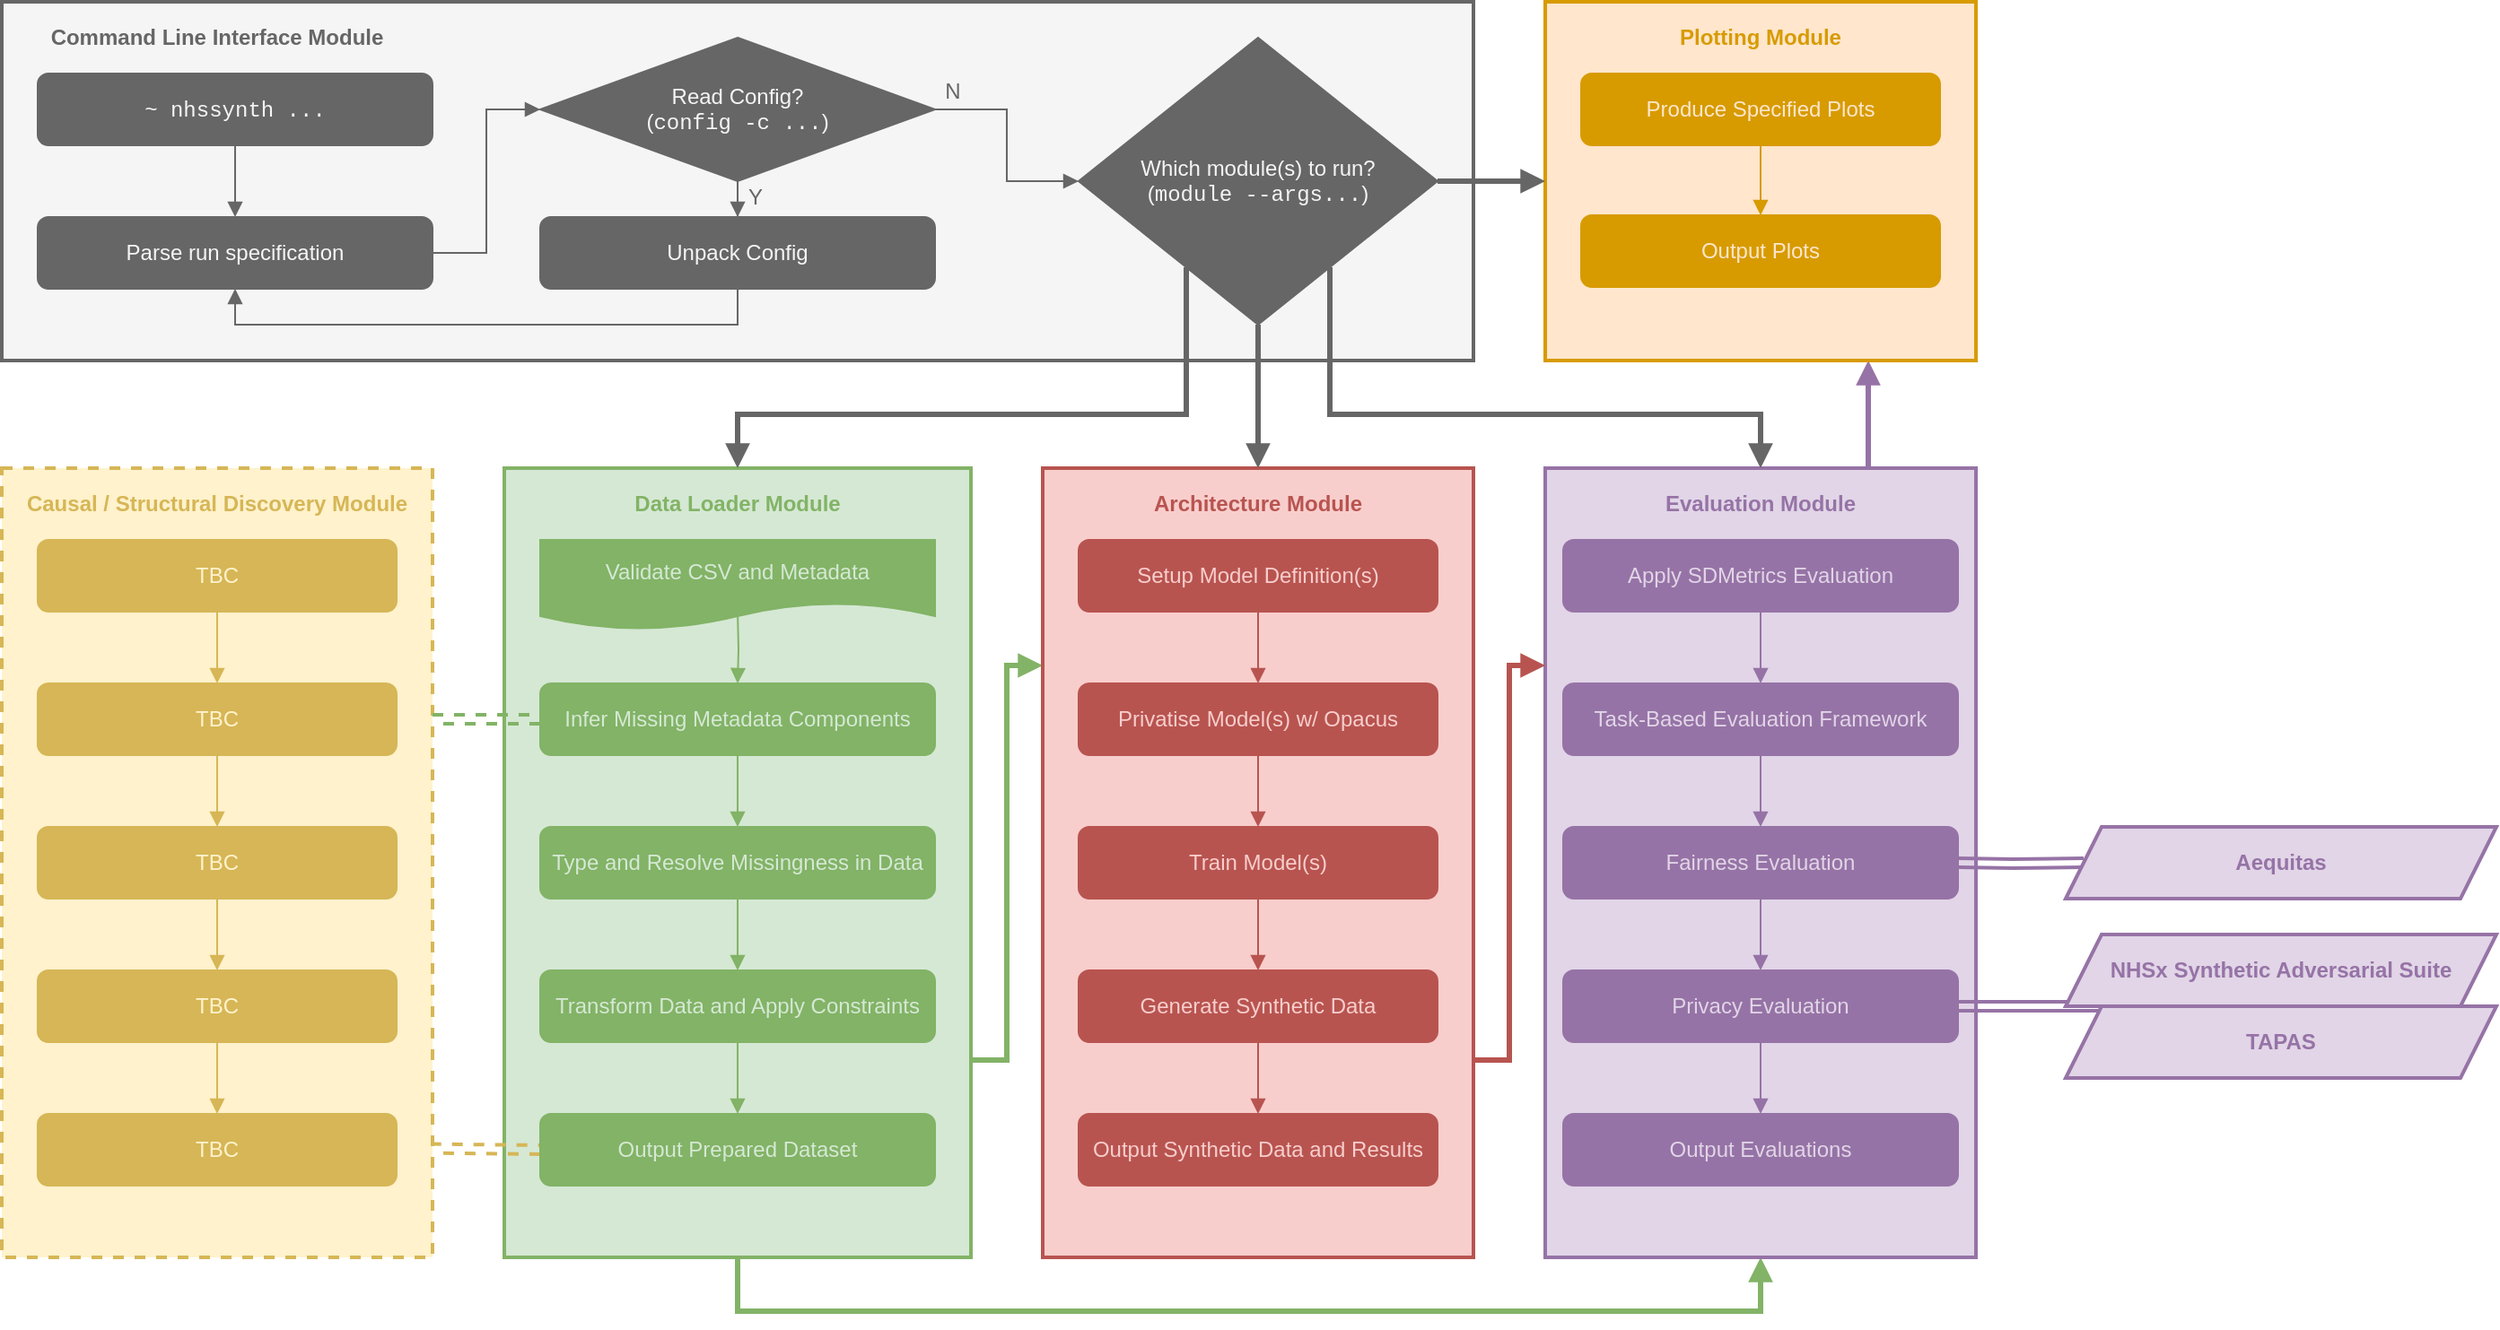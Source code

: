 <mxfile compressed="false" version="21.6.1" type="device">
  <diagram name="Page-1" id="PsCKSt-64k5CQ1qF0Ijy">
    <mxGraphModel dx="1222" dy="858" grid="1" gridSize="10" guides="1" tooltips="1" connect="1" arrows="1" fold="1" page="1" pageScale="1" pageWidth="2000" pageHeight="1000" math="0" shadow="0">
      <root>
        <mxCell id="0" />
        <mxCell id="1" parent="0" />
        <mxCell id="Sln4i85SB3qMOuH6Ym7y-39" style="edgeStyle=orthogonalEdgeStyle;rounded=0;orthogonalLoop=1;jettySize=auto;html=1;entryX=0;entryY=0.25;entryDx=0;entryDy=0;fontFamily=Helvetica;fontColor=#666666;fillColor=#d5e8d4;strokeColor=#82b366;strokeWidth=3;endArrow=block;endFill=1;exitX=1;exitY=0.75;exitDx=0;exitDy=0;" parent="1" source="ACNoox2-9j7IDCJrgEu1-1" target="ACNoox2-9j7IDCJrgEu1-44" edge="1">
          <mxGeometry relative="1" as="geometry" />
        </mxCell>
        <mxCell id="Sln4i85SB3qMOuH6Ym7y-49" style="edgeStyle=orthogonalEdgeStyle;rounded=0;orthogonalLoop=1;jettySize=auto;html=1;entryX=0.5;entryY=1;entryDx=0;entryDy=0;shadow=0;strokeWidth=3;fontFamily=Helvetica;fontColor=#FFE6CC;endArrow=block;endFill=1;fillColor=#d5e8d4;strokeColor=#82b366;" parent="1" source="ACNoox2-9j7IDCJrgEu1-1" target="ACNoox2-9j7IDCJrgEu1-31" edge="1">
          <mxGeometry relative="1" as="geometry">
            <Array as="points">
              <mxPoint x="450" y="770" />
              <mxPoint x="1020" y="770" />
            </Array>
          </mxGeometry>
        </mxCell>
        <mxCell id="ACNoox2-9j7IDCJrgEu1-1" value="" style="rounded=0;whiteSpace=wrap;html=1;fillColor=#D5E8D4;strokeColor=#82b366;strokeWidth=2;" parent="1" vertex="1">
          <mxGeometry x="320" y="300" width="260" height="440" as="geometry" />
        </mxCell>
        <mxCell id="Sln4i85SB3qMOuH6Ym7y-38" style="edgeStyle=orthogonalEdgeStyle;rounded=0;orthogonalLoop=1;jettySize=auto;html=1;exitX=0.995;exitY=0.862;exitDx=0;exitDy=0;entryX=0;entryY=0.5;entryDx=0;entryDy=0;fontFamily=Helvetica;fontColor=#666666;exitPerimeter=0;fillColor=#fff2cc;strokeColor=#d6b656;strokeWidth=2;shape=link;dashed=1;" parent="1" source="ACNoox2-9j7IDCJrgEu1-18" target="ACNoox2-9j7IDCJrgEu1-16" edge="1">
          <mxGeometry relative="1" as="geometry">
            <Array as="points">
              <mxPoint x="280" y="679" />
            </Array>
          </mxGeometry>
        </mxCell>
        <mxCell id="ACNoox2-9j7IDCJrgEu1-18" value="" style="rounded=0;whiteSpace=wrap;html=1;dashed=1;fillColor=#FFF2CC;strokeColor=#D6B656;strokeWidth=2;" parent="1" vertex="1">
          <mxGeometry x="40" y="300" width="240" height="440" as="geometry" />
        </mxCell>
        <mxCell id="Sln4i85SB3qMOuH6Ym7y-41" style="edgeStyle=orthogonalEdgeStyle;rounded=0;orthogonalLoop=1;jettySize=auto;html=1;entryX=0.75;entryY=1;entryDx=0;entryDy=0;fontFamily=Helvetica;fontColor=#666666;endArrow=block;endFill=1;fillColor=#e1d5e7;strokeColor=#9673a6;strokeWidth=3;" parent="1" source="ACNoox2-9j7IDCJrgEu1-31" target="Sln4i85SB3qMOuH6Ym7y-9" edge="1">
          <mxGeometry relative="1" as="geometry">
            <Array as="points">
              <mxPoint x="1080" y="270" />
              <mxPoint x="1080" y="270" />
            </Array>
          </mxGeometry>
        </mxCell>
        <mxCell id="ACNoox2-9j7IDCJrgEu1-31" value="" style="rounded=0;whiteSpace=wrap;html=1;arcSize=5;fillColor=#E1D5E7;strokeColor=#9673a6;strokeWidth=2;" parent="1" vertex="1">
          <mxGeometry x="900" y="300" width="240" height="440" as="geometry" />
        </mxCell>
        <mxCell id="ACNoox2-9j7IDCJrgEu1-26" value="" style="edgeStyle=orthogonalEdgeStyle;rounded=0;orthogonalLoop=1;jettySize=auto;html=1;endArrow=block;endFill=1;fillColor=#d5e8d4;strokeColor=#82b366;" parent="1" target="ACNoox2-9j7IDCJrgEu1-22" edge="1">
          <mxGeometry relative="1" as="geometry">
            <mxPoint x="450" y="380" as="sourcePoint" />
          </mxGeometry>
        </mxCell>
        <mxCell id="ACNoox2-9j7IDCJrgEu1-11" value="Data Loader Module" style="text;html=1;strokeColor=none;fillColor=none;align=center;verticalAlign=middle;whiteSpace=wrap;rounded=0;rotation=0;fontColor=#82B366;fontStyle=1" parent="1" vertex="1">
          <mxGeometry x="370" y="300" width="160" height="40" as="geometry" />
        </mxCell>
        <mxCell id="ACNoox2-9j7IDCJrgEu1-28" value="" style="edgeStyle=orthogonalEdgeStyle;rounded=0;orthogonalLoop=1;jettySize=auto;html=1;endArrow=block;endFill=1;fillColor=#d5e8d4;strokeColor=#82b366;" parent="1" source="ACNoox2-9j7IDCJrgEu1-15" target="ACNoox2-9j7IDCJrgEu1-23" edge="1">
          <mxGeometry relative="1" as="geometry" />
        </mxCell>
        <mxCell id="Sln4i85SB3qMOuH6Ym7y-37" style="edgeStyle=orthogonalEdgeStyle;rounded=0;orthogonalLoop=1;jettySize=auto;html=1;fontFamily=Helvetica;fontColor=#666666;shape=link;strokeWidth=2;fillColor=#d5e8d4;strokeColor=#82b366;dashed=1;" parent="1" edge="1">
          <mxGeometry relative="1" as="geometry">
            <mxPoint x="280" y="440" as="targetPoint" />
            <Array as="points">
              <mxPoint x="280" y="440" />
            </Array>
            <mxPoint x="340" y="440" as="sourcePoint" />
          </mxGeometry>
        </mxCell>
        <mxCell id="ACNoox2-9j7IDCJrgEu1-15" value="Type and Resolve Missingness in Data" style="rounded=1;whiteSpace=wrap;html=1;fillColor=#82B366;strokeColor=#82B366;fontColor=#D5E8D4;" parent="1" vertex="1">
          <mxGeometry x="340" y="500" width="220" height="40" as="geometry" />
        </mxCell>
        <mxCell id="ACNoox2-9j7IDCJrgEu1-16" value="Output Prepared Dataset" style="rounded=1;whiteSpace=wrap;html=1;fillColor=#82B366;strokeColor=#82B366;fontColor=#D5E8D4;" parent="1" vertex="1">
          <mxGeometry x="340" y="660" width="220" height="40" as="geometry" />
        </mxCell>
        <mxCell id="ACNoox2-9j7IDCJrgEu1-19" value="Causal / Structural Discovery Module" style="text;html=1;strokeColor=none;fillColor=none;align=center;verticalAlign=middle;whiteSpace=wrap;rounded=0;fontStyle=1;fontColor=#D6B656;" parent="1" vertex="1">
          <mxGeometry x="50" y="300" width="220" height="40" as="geometry" />
        </mxCell>
        <mxCell id="ACNoox2-9j7IDCJrgEu1-27" value="" style="edgeStyle=orthogonalEdgeStyle;rounded=0;orthogonalLoop=1;jettySize=auto;html=1;endArrow=block;endFill=1;fillColor=#d5e8d4;strokeColor=#82b366;" parent="1" source="ACNoox2-9j7IDCJrgEu1-22" target="ACNoox2-9j7IDCJrgEu1-15" edge="1">
          <mxGeometry relative="1" as="geometry" />
        </mxCell>
        <mxCell id="ACNoox2-9j7IDCJrgEu1-22" value="Infer Missing Metadata Components" style="rounded=1;whiteSpace=wrap;html=1;fillColor=#82B366;strokeColor=#82B366;fontColor=#D5E8D4;" parent="1" vertex="1">
          <mxGeometry x="340" y="420" width="220" height="40" as="geometry" />
        </mxCell>
        <mxCell id="ACNoox2-9j7IDCJrgEu1-29" value="" style="edgeStyle=orthogonalEdgeStyle;rounded=0;orthogonalLoop=1;jettySize=auto;html=1;endArrow=block;endFill=1;fillColor=#d5e8d4;strokeColor=#82b366;" parent="1" source="ACNoox2-9j7IDCJrgEu1-23" target="ACNoox2-9j7IDCJrgEu1-16" edge="1">
          <mxGeometry relative="1" as="geometry" />
        </mxCell>
        <mxCell id="ACNoox2-9j7IDCJrgEu1-23" value="Transform Data and Apply Constraints" style="rounded=1;whiteSpace=wrap;html=1;fillColor=#82B366;strokeColor=#82B366;fontColor=#D5E8D4;" parent="1" vertex="1">
          <mxGeometry x="340" y="580" width="220" height="40" as="geometry" />
        </mxCell>
        <mxCell id="ACNoox2-9j7IDCJrgEu1-32" value="Evaluation Module" style="text;html=1;strokeColor=none;fillColor=none;align=center;verticalAlign=middle;whiteSpace=wrap;rounded=0;rotation=0;fontColor=#9673A6;fontStyle=1" parent="1" vertex="1">
          <mxGeometry x="940" y="300" width="160" height="40" as="geometry" />
        </mxCell>
        <mxCell id="ACNoox2-9j7IDCJrgEu1-59" value="" style="edgeStyle=orthogonalEdgeStyle;rounded=0;orthogonalLoop=1;jettySize=auto;html=1;fillColor=#e1d5e7;strokeColor=#9673a6;endArrow=block;endFill=1;" parent="1" source="ACNoox2-9j7IDCJrgEu1-35" target="ACNoox2-9j7IDCJrgEu1-38" edge="1">
          <mxGeometry relative="1" as="geometry" />
        </mxCell>
        <mxCell id="ACNoox2-9j7IDCJrgEu1-35" value="Apply SDMetrics Evaluation" style="rounded=1;whiteSpace=wrap;html=1;fillColor=#9673A6;strokeColor=#9673A6;fontColor=#E1D5E7;" parent="1" vertex="1">
          <mxGeometry x="910" y="340" width="220" height="40" as="geometry" />
        </mxCell>
        <mxCell id="Sln4i85SB3qMOuH6Ym7y-35" value="" style="edgeStyle=orthogonalEdgeStyle;rounded=0;orthogonalLoop=1;jettySize=auto;html=1;fontFamily=Helvetica;fontColor=#666666;fillColor=#e1d5e7;strokeColor=#9673a6;endArrow=block;endFill=1;" parent="1" source="ACNoox2-9j7IDCJrgEu1-36" target="ACNoox2-9j7IDCJrgEu1-52" edge="1">
          <mxGeometry relative="1" as="geometry" />
        </mxCell>
        <mxCell id="ACNoox2-9j7IDCJrgEu1-36" value="Fairness Evaluation" style="rounded=1;whiteSpace=wrap;html=1;fillColor=#9673A6;strokeColor=#9673A6;fontColor=#E1D5E7;" parent="1" vertex="1">
          <mxGeometry x="910" y="500" width="220" height="40" as="geometry" />
        </mxCell>
        <mxCell id="ACNoox2-9j7IDCJrgEu1-60" value="" style="edgeStyle=orthogonalEdgeStyle;rounded=0;orthogonalLoop=1;jettySize=auto;html=1;fillColor=#e1d5e7;strokeColor=#9673a6;endArrow=block;endFill=1;" parent="1" source="ACNoox2-9j7IDCJrgEu1-38" target="ACNoox2-9j7IDCJrgEu1-36" edge="1">
          <mxGeometry relative="1" as="geometry" />
        </mxCell>
        <mxCell id="Sln4i85SB3qMOuH6Ym7y-33" value="" style="edgeStyle=orthogonalEdgeStyle;rounded=0;orthogonalLoop=1;jettySize=auto;html=1;fontFamily=Helvetica;fontColor=#666666;shape=link;strokeWidth=2;fillColor=#e1d5e7;strokeColor=#9673a6;" parent="1" target="ACNoox2-9j7IDCJrgEu1-42" edge="1">
          <mxGeometry relative="1" as="geometry">
            <mxPoint x="1130" y="520" as="sourcePoint" />
          </mxGeometry>
        </mxCell>
        <mxCell id="ACNoox2-9j7IDCJrgEu1-38" value="Task-Based Evaluation Framework" style="rounded=1;whiteSpace=wrap;html=1;fillColor=#9673A6;strokeColor=#9673A6;fontColor=#E1D5E7;" parent="1" vertex="1">
          <mxGeometry x="910" y="420" width="220" height="40" as="geometry" />
        </mxCell>
        <mxCell id="ACNoox2-9j7IDCJrgEu1-42" value="&lt;b&gt;Aequitas&lt;/b&gt;" style="shape=parallelogram;perimeter=parallelogramPerimeter;whiteSpace=wrap;html=1;fixedSize=1;rounded=0;glass=0;fillColor=#e1d5e7;strokeColor=#9673a6;strokeWidth=2;fontColor=#9673A6;" parent="1" vertex="1">
          <mxGeometry x="1190" y="500" width="240" height="40" as="geometry" />
        </mxCell>
        <mxCell id="Sln4i85SB3qMOuH6Ym7y-40" value="" style="edgeStyle=orthogonalEdgeStyle;rounded=0;orthogonalLoop=1;jettySize=auto;html=1;fontFamily=Helvetica;fontColor=#666666;fillColor=#f8cecc;strokeColor=#b85450;strokeWidth=3;endArrow=block;endFill=1;exitX=1;exitY=0.75;exitDx=0;exitDy=0;entryX=0;entryY=0.25;entryDx=0;entryDy=0;" parent="1" source="ACNoox2-9j7IDCJrgEu1-44" target="ACNoox2-9j7IDCJrgEu1-31" edge="1">
          <mxGeometry relative="1" as="geometry">
            <mxPoint x="900" y="520" as="targetPoint" />
          </mxGeometry>
        </mxCell>
        <mxCell id="ACNoox2-9j7IDCJrgEu1-44" value="" style="rounded=0;whiteSpace=wrap;html=1;fillColor=#F8CECC;strokeColor=#b85450;strokeWidth=2;" parent="1" vertex="1">
          <mxGeometry x="620" y="300" width="240" height="440" as="geometry" />
        </mxCell>
        <mxCell id="ACNoox2-9j7IDCJrgEu1-45" value="Architecture Module" style="text;html=1;strokeColor=none;fillColor=none;align=center;verticalAlign=middle;whiteSpace=wrap;rounded=0;rotation=0;fontColor=#B85450;fontStyle=1" parent="1" vertex="1">
          <mxGeometry x="660" y="300" width="160" height="40" as="geometry" />
        </mxCell>
        <mxCell id="ACNoox2-9j7IDCJrgEu1-46" value="Train Model(s)" style="rounded=1;whiteSpace=wrap;html=1;fillColor=#B85450;strokeColor=#B85450;fontColor=#F8CECC;" parent="1" vertex="1">
          <mxGeometry x="640" y="500" width="200" height="40" as="geometry" />
        </mxCell>
        <mxCell id="Sln4i85SB3qMOuH6Ym7y-36" value="" style="edgeStyle=orthogonalEdgeStyle;rounded=0;orthogonalLoop=1;jettySize=auto;html=1;fontFamily=Helvetica;fontColor=#666666;fillColor=#e1d5e7;strokeColor=#9673a6;endArrow=block;endFill=1;" parent="1" source="ACNoox2-9j7IDCJrgEu1-52" target="ACNoox2-9j7IDCJrgEu1-83" edge="1">
          <mxGeometry relative="1" as="geometry" />
        </mxCell>
        <mxCell id="ACNoox2-9j7IDCJrgEu1-52" value="Privacy Evaluation" style="rounded=1;whiteSpace=wrap;html=1;fillColor=#9673A6;strokeColor=#9673A6;fontColor=#E1D5E7;" parent="1" vertex="1">
          <mxGeometry x="910" y="580" width="220" height="40" as="geometry" />
        </mxCell>
        <mxCell id="ACNoox2-9j7IDCJrgEu1-55" value="Generate Synthetic Data" style="rounded=1;whiteSpace=wrap;html=1;fillColor=#B85450;strokeColor=#B85450;fontColor=#F8CECC;" parent="1" vertex="1">
          <mxGeometry x="640" y="580" width="200" height="40" as="geometry" />
        </mxCell>
        <mxCell id="ACNoox2-9j7IDCJrgEu1-56" value="" style="endArrow=block;html=1;rounded=0;exitX=0.5;exitY=1;exitDx=0;exitDy=0;entryX=0.5;entryY=0;entryDx=0;entryDy=0;endFill=1;fillColor=#f8cecc;strokeColor=#b85450;" parent="1" source="ACNoox2-9j7IDCJrgEu1-46" target="ACNoox2-9j7IDCJrgEu1-55" edge="1">
          <mxGeometry width="50" height="50" relative="1" as="geometry">
            <mxPoint x="950" y="520" as="sourcePoint" />
            <mxPoint x="1000" y="470" as="targetPoint" />
          </mxGeometry>
        </mxCell>
        <mxCell id="ACNoox2-9j7IDCJrgEu1-67" value="Setup Model Definition(s)" style="rounded=1;whiteSpace=wrap;html=1;fillColor=#B85450;strokeColor=#B85450;fontColor=#F8CECC;" parent="1" vertex="1">
          <mxGeometry x="640" y="340" width="200" height="40" as="geometry" />
        </mxCell>
        <mxCell id="ACNoox2-9j7IDCJrgEu1-72" value="Output Synthetic Data and Results" style="rounded=1;whiteSpace=wrap;html=1;fillColor=#B85450;strokeColor=#B85450;fontColor=#F8CECC;" parent="1" vertex="1">
          <mxGeometry x="640" y="660" width="200" height="40" as="geometry" />
        </mxCell>
        <mxCell id="ACNoox2-9j7IDCJrgEu1-73" value="Privatise Model(s) w/ Opacus" style="rounded=1;whiteSpace=wrap;html=1;fillColor=#B85450;strokeColor=#B85450;fontColor=#F8CECC;" parent="1" vertex="1">
          <mxGeometry x="640" y="420" width="200" height="40" as="geometry" />
        </mxCell>
        <mxCell id="ACNoox2-9j7IDCJrgEu1-76" value="" style="endArrow=block;html=1;rounded=0;exitX=0.5;exitY=1;exitDx=0;exitDy=0;endFill=1;fillColor=#f8cecc;strokeColor=#b85450;" parent="1" source="ACNoox2-9j7IDCJrgEu1-67" edge="1">
          <mxGeometry width="50" height="50" relative="1" as="geometry">
            <mxPoint x="750" y="550" as="sourcePoint" />
            <mxPoint x="740" y="420" as="targetPoint" />
          </mxGeometry>
        </mxCell>
        <mxCell id="ACNoox2-9j7IDCJrgEu1-77" value="" style="endArrow=block;html=1;rounded=0;exitX=0.5;exitY=1;exitDx=0;exitDy=0;entryX=0.5;entryY=0;entryDx=0;entryDy=0;endFill=1;fillColor=#f8cecc;strokeColor=#b85450;" parent="1" source="ACNoox2-9j7IDCJrgEu1-73" target="ACNoox2-9j7IDCJrgEu1-46" edge="1">
          <mxGeometry width="50" height="50" relative="1" as="geometry">
            <mxPoint x="760" y="560" as="sourcePoint" />
            <mxPoint x="760" y="600" as="targetPoint" />
          </mxGeometry>
        </mxCell>
        <mxCell id="ACNoox2-9j7IDCJrgEu1-79" value="" style="endArrow=block;html=1;rounded=0;exitX=0.5;exitY=1;exitDx=0;exitDy=0;entryX=0.5;entryY=0;entryDx=0;entryDy=0;endFill=1;fillColor=#f8cecc;strokeColor=#b85450;" parent="1" source="ACNoox2-9j7IDCJrgEu1-55" target="ACNoox2-9j7IDCJrgEu1-72" edge="1">
          <mxGeometry width="50" height="50" relative="1" as="geometry">
            <mxPoint x="770" y="570" as="sourcePoint" />
            <mxPoint x="770" y="610" as="targetPoint" />
          </mxGeometry>
        </mxCell>
        <mxCell id="ACNoox2-9j7IDCJrgEu1-83" value="Output Evaluations" style="rounded=1;whiteSpace=wrap;html=1;fillColor=#9673A6;strokeColor=#9673A6;fontColor=#E1D5E7;" parent="1" vertex="1">
          <mxGeometry x="910" y="660" width="220" height="40" as="geometry" />
        </mxCell>
        <mxCell id="Sln4i85SB3qMOuH6Ym7y-2" value="" style="rounded=0;whiteSpace=wrap;html=1;fillColor=#F5F5F5;strokeColor=#666666;strokeWidth=2;fontColor=#F5F5F5;" parent="1" vertex="1">
          <mxGeometry x="40" y="40" width="820" height="200" as="geometry" />
        </mxCell>
        <mxCell id="Sln4i85SB3qMOuH6Ym7y-3" value="Command Line Interface Module" style="text;html=1;strokeColor=none;fillColor=none;align=center;verticalAlign=middle;whiteSpace=wrap;rounded=0;rotation=0;fontColor=#666666;fontStyle=1" parent="1" vertex="1">
          <mxGeometry x="40" y="40" width="240" height="40" as="geometry" />
        </mxCell>
        <mxCell id="Sln4i85SB3qMOuH6Ym7y-16" value="" style="edgeStyle=orthogonalEdgeStyle;rounded=0;orthogonalLoop=1;jettySize=auto;html=1;fontFamily=Helvetica;fontColor=#F5F5F5;fillColor=#f5f5f5;strokeColor=#666666;endArrow=block;endFill=1;" parent="1" source="Sln4i85SB3qMOuH6Ym7y-4" target="Sln4i85SB3qMOuH6Ym7y-15" edge="1">
          <mxGeometry relative="1" as="geometry" />
        </mxCell>
        <mxCell id="Sln4i85SB3qMOuH6Ym7y-4" value="&lt;font face=&quot;Courier New&quot; color=&quot;#f5f5f5&quot;&gt;~ nhssynth ...&lt;/font&gt;" style="rounded=1;whiteSpace=wrap;html=1;fillColor=#666666;strokeColor=#666666;fontColor=#333333;" parent="1" vertex="1">
          <mxGeometry x="60" y="80" width="220" height="40" as="geometry" />
        </mxCell>
        <mxCell id="Sln4i85SB3qMOuH6Ym7y-9" value="" style="rounded=0;whiteSpace=wrap;html=1;arcSize=5;fillColor=#FFE6CC;strokeColor=#D79B00;strokeWidth=2;" parent="1" vertex="1">
          <mxGeometry x="900" y="40" width="240" height="200" as="geometry" />
        </mxCell>
        <mxCell id="Sln4i85SB3qMOuH6Ym7y-10" value="Plotting Module" style="text;html=1;strokeColor=none;fillColor=none;align=center;verticalAlign=middle;whiteSpace=wrap;rounded=0;fontStyle=1;fontColor=#D79B00;" parent="1" vertex="1">
          <mxGeometry x="910" y="40" width="220" height="40" as="geometry" />
        </mxCell>
        <mxCell id="Sln4i85SB3qMOuH6Ym7y-20" style="edgeStyle=orthogonalEdgeStyle;rounded=0;orthogonalLoop=1;jettySize=auto;html=1;entryX=0.5;entryY=0;entryDx=0;entryDy=0;fontFamily=Helvetica;fontColor=#F5F5F5;fillColor=#f5f5f5;strokeColor=#666666;endArrow=block;endFill=1;" parent="1" source="Sln4i85SB3qMOuH6Ym7y-14" target="Sln4i85SB3qMOuH6Ym7y-19" edge="1">
          <mxGeometry relative="1" as="geometry" />
        </mxCell>
        <mxCell id="Sln4i85SB3qMOuH6Ym7y-24" style="edgeStyle=orthogonalEdgeStyle;rounded=0;orthogonalLoop=1;jettySize=auto;html=1;entryX=0;entryY=0.5;entryDx=0;entryDy=0;fontFamily=Helvetica;fontColor=#F5F5F5;fillColor=#f5f5f5;strokeColor=#666666;endArrow=block;endFill=1;" parent="1" source="Sln4i85SB3qMOuH6Ym7y-14" target="Sln4i85SB3qMOuH6Ym7y-23" edge="1">
          <mxGeometry relative="1" as="geometry" />
        </mxCell>
        <mxCell id="Sln4i85SB3qMOuH6Ym7y-14" value="&lt;font color=&quot;#f5f5f5&quot;&gt;Read Config?&lt;br style=&quot;border-color: var(--border-color);&quot;&gt;&lt;font style=&quot;border-color: var(--border-color);&quot;&gt;(&lt;/font&gt;&lt;font style=&quot;border-color: var(--border-color);&quot; face=&quot;Courier New&quot;&gt;config -c ...&lt;/font&gt;&lt;font style=&quot;border-color: var(--border-color);&quot;&gt;)&lt;/font&gt;&lt;/font&gt;" style="rhombus;whiteSpace=wrap;html=1;rounded=0;strokeColor=#666666;fontFamily=Helvetica;fontColor=#333333;fillColor=#666666;" parent="1" vertex="1">
          <mxGeometry x="340" y="60" width="220" height="80" as="geometry" />
        </mxCell>
        <mxCell id="Sln4i85SB3qMOuH6Ym7y-17" style="edgeStyle=orthogonalEdgeStyle;rounded=0;orthogonalLoop=1;jettySize=auto;html=1;entryX=0;entryY=0.5;entryDx=0;entryDy=0;fontFamily=Helvetica;fontColor=#F5F5F5;fillColor=#f5f5f5;strokeColor=#666666;endArrow=block;endFill=1;" parent="1" source="Sln4i85SB3qMOuH6Ym7y-15" target="Sln4i85SB3qMOuH6Ym7y-14" edge="1">
          <mxGeometry relative="1" as="geometry" />
        </mxCell>
        <mxCell id="Sln4i85SB3qMOuH6Ym7y-15" value="&lt;font color=&quot;#f5f5f5&quot;&gt;Parse run specification&lt;/font&gt;" style="rounded=1;whiteSpace=wrap;html=1;fillColor=#666666;strokeColor=#666666;fontColor=#333333;" parent="1" vertex="1">
          <mxGeometry x="60" y="160" width="220" height="40" as="geometry" />
        </mxCell>
        <mxCell id="Sln4i85SB3qMOuH6Ym7y-21" style="edgeStyle=orthogonalEdgeStyle;rounded=0;orthogonalLoop=1;jettySize=auto;html=1;entryX=0.5;entryY=1;entryDx=0;entryDy=0;fontFamily=Helvetica;fontColor=#F5F5F5;fillColor=#f5f5f5;strokeColor=#666666;endArrow=block;endFill=1;" parent="1" source="Sln4i85SB3qMOuH6Ym7y-19" target="Sln4i85SB3qMOuH6Ym7y-15" edge="1">
          <mxGeometry relative="1" as="geometry">
            <Array as="points">
              <mxPoint x="450" y="220" />
              <mxPoint x="170" y="220" />
            </Array>
          </mxGeometry>
        </mxCell>
        <mxCell id="Sln4i85SB3qMOuH6Ym7y-19" value="&lt;font color=&quot;#f5f5f5&quot;&gt;Unpack Config&lt;/font&gt;" style="rounded=1;whiteSpace=wrap;html=1;fillColor=#666666;strokeColor=#666666;fontColor=#333333;" parent="1" vertex="1">
          <mxGeometry x="340" y="160" width="220" height="40" as="geometry" />
        </mxCell>
        <mxCell id="Sln4i85SB3qMOuH6Ym7y-25" style="edgeStyle=orthogonalEdgeStyle;rounded=0;orthogonalLoop=1;jettySize=auto;html=1;entryX=0.5;entryY=0;entryDx=0;entryDy=0;fontFamily=Helvetica;fontColor=#F5F5F5;fillColor=#f5f5f5;strokeColor=#666666;endArrow=block;endFill=1;strokeWidth=3;" parent="1" source="Sln4i85SB3qMOuH6Ym7y-23" target="ACNoox2-9j7IDCJrgEu1-11" edge="1">
          <mxGeometry relative="1" as="geometry">
            <Array as="points">
              <mxPoint x="700" y="270" />
              <mxPoint x="450" y="270" />
            </Array>
          </mxGeometry>
        </mxCell>
        <mxCell id="Sln4i85SB3qMOuH6Ym7y-26" style="edgeStyle=orthogonalEdgeStyle;rounded=0;orthogonalLoop=1;jettySize=auto;html=1;entryX=0.5;entryY=0;entryDx=0;entryDy=0;fontFamily=Helvetica;fontColor=#F5F5F5;fillColor=#f5f5f5;strokeColor=#666666;endArrow=block;endFill=1;strokeWidth=3;" parent="1" source="Sln4i85SB3qMOuH6Ym7y-23" target="ACNoox2-9j7IDCJrgEu1-45" edge="1">
          <mxGeometry relative="1" as="geometry">
            <Array as="points">
              <mxPoint x="740" y="230" />
              <mxPoint x="740" y="230" />
            </Array>
          </mxGeometry>
        </mxCell>
        <mxCell id="Sln4i85SB3qMOuH6Ym7y-27" style="edgeStyle=orthogonalEdgeStyle;rounded=0;orthogonalLoop=1;jettySize=auto;html=1;fontFamily=Helvetica;fontColor=#F5F5F5;entryX=0.5;entryY=0;entryDx=0;entryDy=0;fillColor=#f5f5f5;strokeColor=#666666;endArrow=block;endFill=1;strokeWidth=3;" parent="1" source="Sln4i85SB3qMOuH6Ym7y-23" target="ACNoox2-9j7IDCJrgEu1-32" edge="1">
          <mxGeometry relative="1" as="geometry">
            <mxPoint x="1020" y="270" as="targetPoint" />
            <Array as="points">
              <mxPoint x="780" y="270" />
              <mxPoint x="1020" y="270" />
            </Array>
          </mxGeometry>
        </mxCell>
        <mxCell id="Sln4i85SB3qMOuH6Ym7y-28" value="" style="edgeStyle=orthogonalEdgeStyle;rounded=0;orthogonalLoop=1;jettySize=auto;html=1;fontFamily=Helvetica;fontColor=#F5F5F5;fillColor=#f5f5f5;strokeColor=#666666;endArrow=block;endFill=1;strokeWidth=3;" parent="1" source="Sln4i85SB3qMOuH6Ym7y-23" target="Sln4i85SB3qMOuH6Ym7y-9" edge="1">
          <mxGeometry relative="1" as="geometry" />
        </mxCell>
        <mxCell id="Sln4i85SB3qMOuH6Ym7y-23" value="&lt;font color=&quot;#f5f5f5&quot;&gt;Which module(s) to run?&lt;br style=&quot;border-color: var(--border-color);&quot;&gt;&lt;font style=&quot;border-color: var(--border-color);&quot;&gt;(&lt;/font&gt;&lt;font style=&quot;border-color: var(--border-color);&quot; face=&quot;Courier New&quot;&gt;module --args...&lt;/font&gt;&lt;font style=&quot;border-color: var(--border-color);&quot;&gt;)&lt;/font&gt;&lt;/font&gt;" style="rhombus;whiteSpace=wrap;html=1;rounded=0;strokeColor=#666666;fontFamily=Helvetica;fontColor=#333333;fillColor=#666666;" parent="1" vertex="1">
          <mxGeometry x="640" y="60" width="200" height="160" as="geometry" />
        </mxCell>
        <mxCell id="Sln4i85SB3qMOuH6Ym7y-29" value="Validate CSV and Metadata" style="shape=document;whiteSpace=wrap;html=1;boundedLbl=1;rounded=0;strokeColor=#82B366;fontFamily=Helvetica;fillColor=#82B366;fontColor=#D5E8D4;" parent="1" vertex="1">
          <mxGeometry x="340" y="340" width="220" height="50" as="geometry" />
        </mxCell>
        <mxCell id="Sln4i85SB3qMOuH6Ym7y-30" value="&lt;font color=&quot;#666666&quot;&gt;Y&lt;/font&gt;" style="text;html=1;strokeColor=none;fillColor=none;align=center;verticalAlign=middle;whiteSpace=wrap;rounded=0;fontFamily=Helvetica;fontColor=#F5F5F5;" parent="1" vertex="1">
          <mxGeometry x="450" y="139" width="20" height="20" as="geometry" />
        </mxCell>
        <mxCell id="Sln4i85SB3qMOuH6Ym7y-31" value="&lt;font color=&quot;#666666&quot;&gt;N&lt;/font&gt;" style="text;html=1;strokeColor=none;fillColor=none;align=center;verticalAlign=middle;whiteSpace=wrap;rounded=0;fontFamily=Helvetica;fontColor=#F5F5F5;" parent="1" vertex="1">
          <mxGeometry x="560" y="80" width="20" height="20" as="geometry" />
        </mxCell>
        <mxCell id="Sln4i85SB3qMOuH6Ym7y-34" value="" style="edgeStyle=orthogonalEdgeStyle;rounded=0;orthogonalLoop=1;jettySize=auto;html=1;fontFamily=Helvetica;fontColor=#666666;shape=link;exitX=1;exitY=0.5;exitDx=0;exitDy=0;entryX=0.5;entryY=0;entryDx=0;entryDy=0;fillColor=#e1d5e7;strokeColor=#9673a6;strokeWidth=2;startSize=6;shadow=0;arcSize=20;width=4;" parent="1" target="ACNoox2-9j7IDCJrgEu1-43" edge="1">
          <mxGeometry relative="1" as="geometry">
            <mxPoint x="1130" y="600" as="sourcePoint" />
            <mxPoint x="1210" y="690" as="targetPoint" />
            <Array as="points">
              <mxPoint x="1240" y="600" />
              <mxPoint x="1240" y="600" />
            </Array>
          </mxGeometry>
        </mxCell>
        <mxCell id="ACNoox2-9j7IDCJrgEu1-43" value="&lt;b&gt;TAPAS&lt;/b&gt;" style="shape=parallelogram;perimeter=parallelogramPerimeter;whiteSpace=wrap;html=1;fixedSize=1;rounded=0;glass=0;fillColor=#e1d5e7;strokeColor=#9673a6;strokeWidth=2;fontColor=#9673A6;" parent="1" vertex="1">
          <mxGeometry x="1190" y="600" width="240" height="40" as="geometry" />
        </mxCell>
        <mxCell id="ACNoox2-9j7IDCJrgEu1-41" value="&lt;b&gt;NHSx Synthetic Adversarial Suite&lt;/b&gt;" style="shape=parallelogram;perimeter=parallelogramPerimeter;whiteSpace=wrap;html=1;fixedSize=1;rounded=0;glass=0;fillColor=#e1d5e7;strokeColor=#9673a6;strokeWidth=2;fontColor=#9673A6;fillStyle=auto;" parent="1" vertex="1">
          <mxGeometry x="1190" y="560" width="240" height="40" as="geometry" />
        </mxCell>
        <mxCell id="Sln4i85SB3qMOuH6Ym7y-47" value="" style="edgeStyle=orthogonalEdgeStyle;rounded=0;orthogonalLoop=1;jettySize=auto;html=1;shadow=0;strokeWidth=1;fontFamily=Helvetica;fontColor=#9673A6;endArrow=block;endFill=1;fillColor=#ffe6cc;strokeColor=#d79b00;" parent="1" source="Sln4i85SB3qMOuH6Ym7y-45" target="Sln4i85SB3qMOuH6Ym7y-46" edge="1">
          <mxGeometry relative="1" as="geometry" />
        </mxCell>
        <mxCell id="Sln4i85SB3qMOuH6Ym7y-45" value="Produce Specified Plots" style="rounded=1;whiteSpace=wrap;html=1;fillStyle=auto;strokeColor=#D79B00;fontFamily=Helvetica;fillColor=#D79B00;fontColor=#FFE6CC;" parent="1" vertex="1">
          <mxGeometry x="920" y="80" width="200" height="40" as="geometry" />
        </mxCell>
        <mxCell id="Sln4i85SB3qMOuH6Ym7y-46" value="Output Plots" style="rounded=1;whiteSpace=wrap;html=1;fillStyle=auto;strokeColor=#D79B00;fontFamily=Helvetica;fillColor=#D79B00;fontColor=#FFE6CC;" parent="1" vertex="1">
          <mxGeometry x="920" y="159" width="200" height="40" as="geometry" />
        </mxCell>
        <mxCell id="puo8w3PZM79yFs13qbdw-3" value="" style="endArrow=block;html=1;rounded=0;exitX=0.5;exitY=1;exitDx=0;exitDy=0;entryX=0.5;entryY=0;entryDx=0;entryDy=0;endFill=1;fillColor=#fff2cc;strokeColor=#d6b656;" parent="1" edge="1">
          <mxGeometry width="50" height="50" relative="1" as="geometry">
            <mxPoint x="160" y="540" as="sourcePoint" />
            <mxPoint x="160" y="580" as="targetPoint" />
          </mxGeometry>
        </mxCell>
        <mxCell id="puo8w3PZM79yFs13qbdw-4" value="&lt;font color=&quot;#fff2cc&quot;&gt;TBC&lt;/font&gt;" style="rounded=1;whiteSpace=wrap;html=1;fillColor=#D6B656;strokeColor=#D6B656;" parent="1" vertex="1">
          <mxGeometry x="60" y="340" width="200" height="40" as="geometry" />
        </mxCell>
        <mxCell id="puo8w3PZM79yFs13qbdw-7" value="" style="endArrow=block;html=1;rounded=0;exitX=0.5;exitY=1;exitDx=0;exitDy=0;endFill=1;fillColor=#fff2cc;strokeColor=#d6b656;" parent="1" source="puo8w3PZM79yFs13qbdw-4" edge="1">
          <mxGeometry width="50" height="50" relative="1" as="geometry">
            <mxPoint x="170" y="550" as="sourcePoint" />
            <mxPoint x="160" y="420" as="targetPoint" />
          </mxGeometry>
        </mxCell>
        <mxCell id="puo8w3PZM79yFs13qbdw-8" value="" style="endArrow=block;html=1;rounded=0;exitX=0.5;exitY=1;exitDx=0;exitDy=0;entryX=0.5;entryY=0;entryDx=0;entryDy=0;endFill=1;fillColor=#fff2cc;strokeColor=#d6b656;" parent="1" edge="1">
          <mxGeometry width="50" height="50" relative="1" as="geometry">
            <mxPoint x="160" y="460" as="sourcePoint" />
            <mxPoint x="160" y="500" as="targetPoint" />
          </mxGeometry>
        </mxCell>
        <mxCell id="puo8w3PZM79yFs13qbdw-9" value="" style="endArrow=block;html=1;rounded=0;exitX=0.5;exitY=1;exitDx=0;exitDy=0;entryX=0.5;entryY=0;entryDx=0;entryDy=0;endFill=1;fillColor=#fff2cc;strokeColor=#d6b656;" parent="1" edge="1">
          <mxGeometry width="50" height="50" relative="1" as="geometry">
            <mxPoint x="160" y="620" as="sourcePoint" />
            <mxPoint x="160" y="660" as="targetPoint" />
          </mxGeometry>
        </mxCell>
        <mxCell id="puo8w3PZM79yFs13qbdw-10" value="&lt;font color=&quot;#fff2cc&quot;&gt;TBC&lt;/font&gt;" style="rounded=1;whiteSpace=wrap;html=1;fillColor=#D6B656;strokeColor=#D6B656;" parent="1" vertex="1">
          <mxGeometry x="60" y="420" width="200" height="40" as="geometry" />
        </mxCell>
        <mxCell id="puo8w3PZM79yFs13qbdw-11" value="&lt;font color=&quot;#fff2cc&quot;&gt;TBC&lt;/font&gt;" style="rounded=1;whiteSpace=wrap;html=1;fillColor=#D6B656;strokeColor=#D6B656;" parent="1" vertex="1">
          <mxGeometry x="60" y="500" width="200" height="40" as="geometry" />
        </mxCell>
        <mxCell id="puo8w3PZM79yFs13qbdw-12" value="&lt;font color=&quot;#fff2cc&quot;&gt;TBC&lt;/font&gt;" style="rounded=1;whiteSpace=wrap;html=1;fillColor=#D6B656;strokeColor=#D6B656;" parent="1" vertex="1">
          <mxGeometry x="60" y="580" width="200" height="40" as="geometry" />
        </mxCell>
        <mxCell id="puo8w3PZM79yFs13qbdw-13" value="&lt;font color=&quot;#fff2cc&quot;&gt;TBC&lt;/font&gt;" style="rounded=1;whiteSpace=wrap;html=1;fillColor=#D6B656;strokeColor=#D6B656;" parent="1" vertex="1">
          <mxGeometry x="60" y="660" width="200" height="40" as="geometry" />
        </mxCell>
      </root>
    </mxGraphModel>
  </diagram>
</mxfile>
